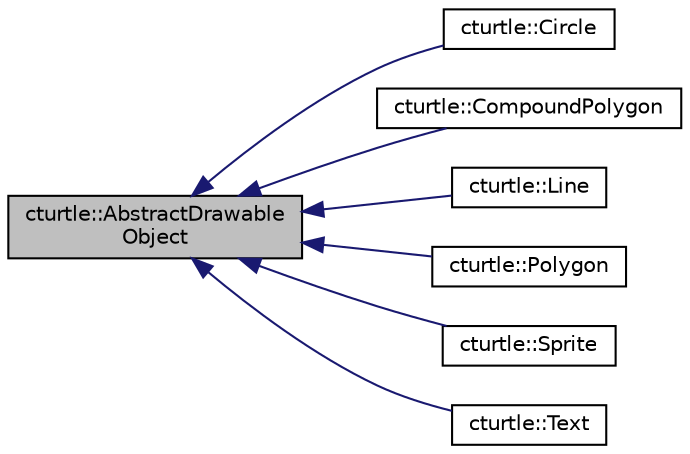 digraph "cturtle::AbstractDrawableObject"
{
  edge [fontname="Helvetica",fontsize="10",labelfontname="Helvetica",labelfontsize="10"];
  node [fontname="Helvetica",fontsize="10",shape=record];
  rankdir="LR";
  Node0 [label="cturtle::AbstractDrawable\lObject",height=0.2,width=0.4,color="black", fillcolor="grey75", style="filled", fontcolor="black"];
  Node0 -> Node1 [dir="back",color="midnightblue",fontsize="10",style="solid",fontname="Helvetica"];
  Node1 [label="cturtle::Circle",height=0.2,width=0.4,color="black", fillcolor="white", style="filled",URL="$classcturtle_1_1Circle.html",tooltip="The Circle class holds a radius and total number of steps, used to generate and draw a circles geomet..."];
  Node0 -> Node2 [dir="back",color="midnightblue",fontsize="10",style="solid",fontname="Helvetica"];
  Node2 [label="cturtle::CompoundPolygon",height=0.2,width=0.4,color="black", fillcolor="white", style="filled",URL="$classcturtle_1_1CompoundPolygon.html"];
  Node0 -> Node3 [dir="back",color="midnightblue",fontsize="10",style="solid",fontname="Helvetica"];
  Node3 [label="cturtle::Line",height=0.2,width=0.4,color="black", fillcolor="white", style="filled",URL="$classcturtle_1_1Line.html",tooltip="The Line class holds two points and the functionality to draw a line between them on a specified canv..."];
  Node0 -> Node4 [dir="back",color="midnightblue",fontsize="10",style="solid",fontname="Helvetica"];
  Node4 [label="cturtle::Polygon",height=0.2,width=0.4,color="black", fillcolor="white", style="filled",URL="$classcturtle_1_1Polygon.html",tooltip="The polygon class merely holds a vector of points and a function to draw this series to an image..."];
  Node0 -> Node5 [dir="back",color="midnightblue",fontsize="10",style="solid",fontname="Helvetica"];
  Node5 [label="cturtle::Sprite",height=0.2,width=0.4,color="black", fillcolor="white", style="filled",URL="$classcturtle_1_1Sprite.html"];
  Node0 -> Node6 [dir="back",color="midnightblue",fontsize="10",style="solid",fontname="Helvetica"];
  Node6 [label="cturtle::Text",height=0.2,width=0.4,color="black", fillcolor="white", style="filled",URL="$classcturtle_1_1Text.html"];
}

